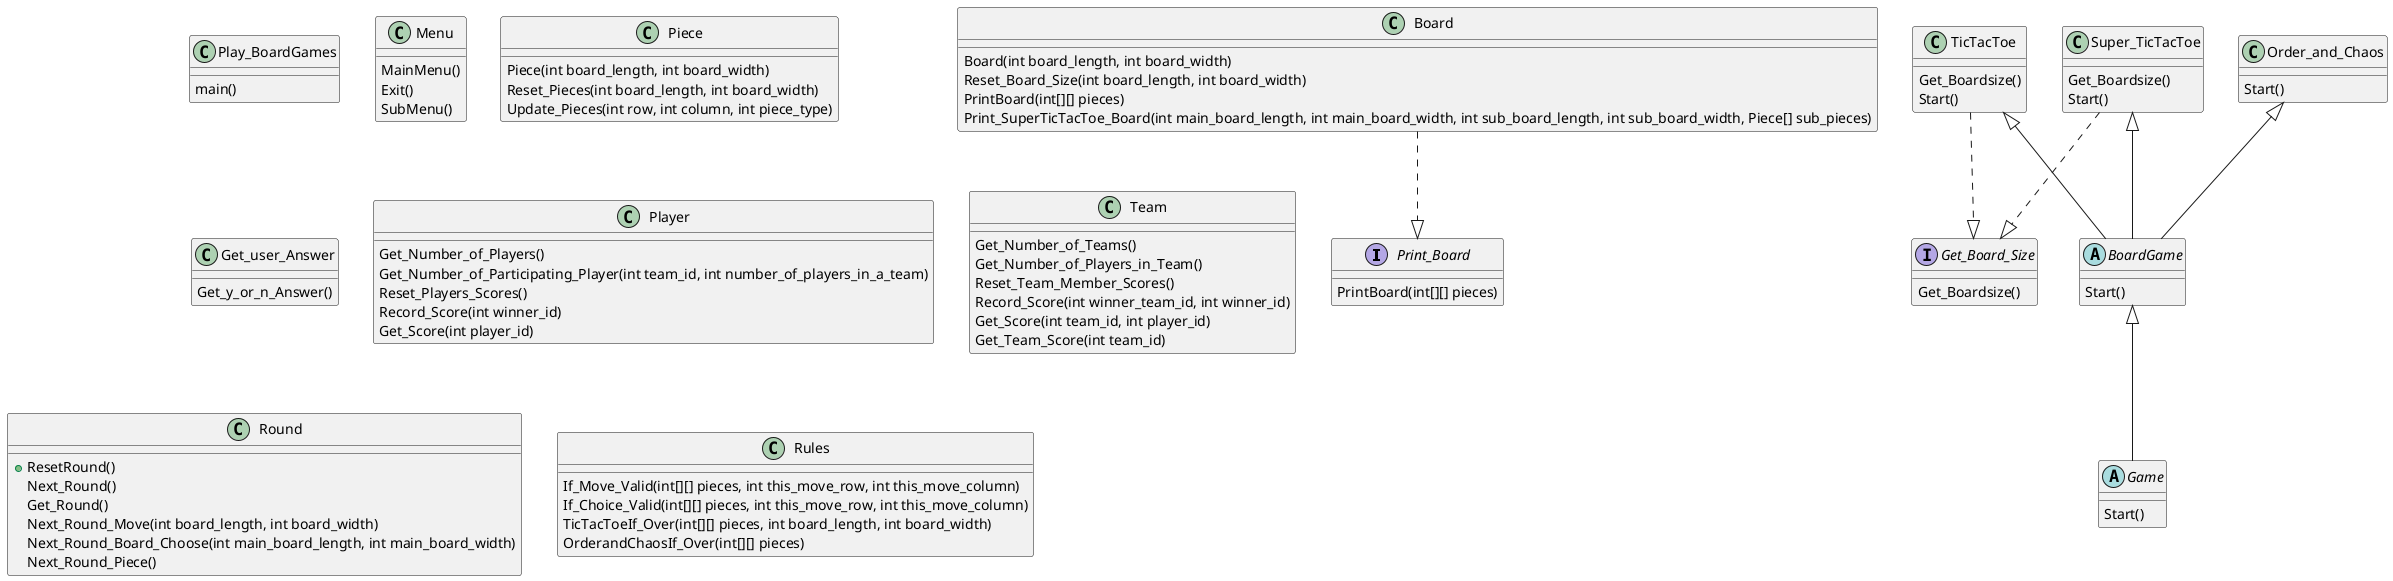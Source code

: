 @startuml

interface Print_Board {
  PrintBoard(int[][] pieces)
}
interface Get_Board_Size {
  Get_Boardsize()
}


abstract class Game {
  Start()
}
abstract class BoardGame {
  Start()
}

class Play_BoardGames {
  main()
}

class TicTacToe {
  Get_Boardsize()
  Start()
}

class Order_and_Chaos {
  Start()
}

class Super_TicTacToe {
  Get_Boardsize()
  Start()
}

class Menu {
  MainMenu()
  Exit()
  SubMenu()
}

class Board {
  Board(int board_length, int board_width)
  Reset_Board_Size(int board_length, int board_width)
  PrintBoard(int[][] pieces)
  Print_SuperTicTacToe_Board(int main_board_length, int main_board_width, int sub_board_length, int sub_board_width, Piece[] sub_pieces)
}

class Piece {
  Piece(int board_length, int board_width)
  Reset_Pieces(int board_length, int board_width)
  Update_Pieces(int row, int column, int piece_type)
}

class Get_user_Answer {
  Get_y_or_n_Answer()
}

class Player {
  Get_Number_of_Players()
  Get_Number_of_Participating_Player(int team_id, int number_of_players_in_a_team)
  Reset_Players_Scores()
  Record_Score(int winner_id)
  Get_Score(int player_id)
}

class Team {
  Get_Number_of_Teams()
  Get_Number_of_Players_in_Team()
  Reset_Team_Member_Scores()
  Record_Score(int winner_team_id, int winner_id)
  Get_Score(int team_id, int player_id)
  Get_Team_Score(int team_id)
}

class Round {
  +ResetRound()
  Next_Round()
  Get_Round()
  Next_Round_Move(int board_length, int board_width)
  Next_Round_Board_Choose(int main_board_length, int main_board_width)
  Next_Round_Piece()
}

class Rules {
  If_Move_Valid(int[][] pieces, int this_move_row, int this_move_column)
  If_Choice_Valid(int[][] pieces, int this_move_row, int this_move_column)
  TicTacToeIf_Over(int[][] pieces, int board_length, int board_width)
  OrderandChaosIf_Over(int[][] pieces)
}


Board ..|> Print_Board
TicTacToe ..|> Get_Board_Size
Super_TicTacToe ..|> Get_Board_Size
BoardGame <|-- Game
TicTacToe <|-- BoardGame
Order_and_Chaos <|-- BoardGame
Super_TicTacToe <|-- BoardGame


@enduml